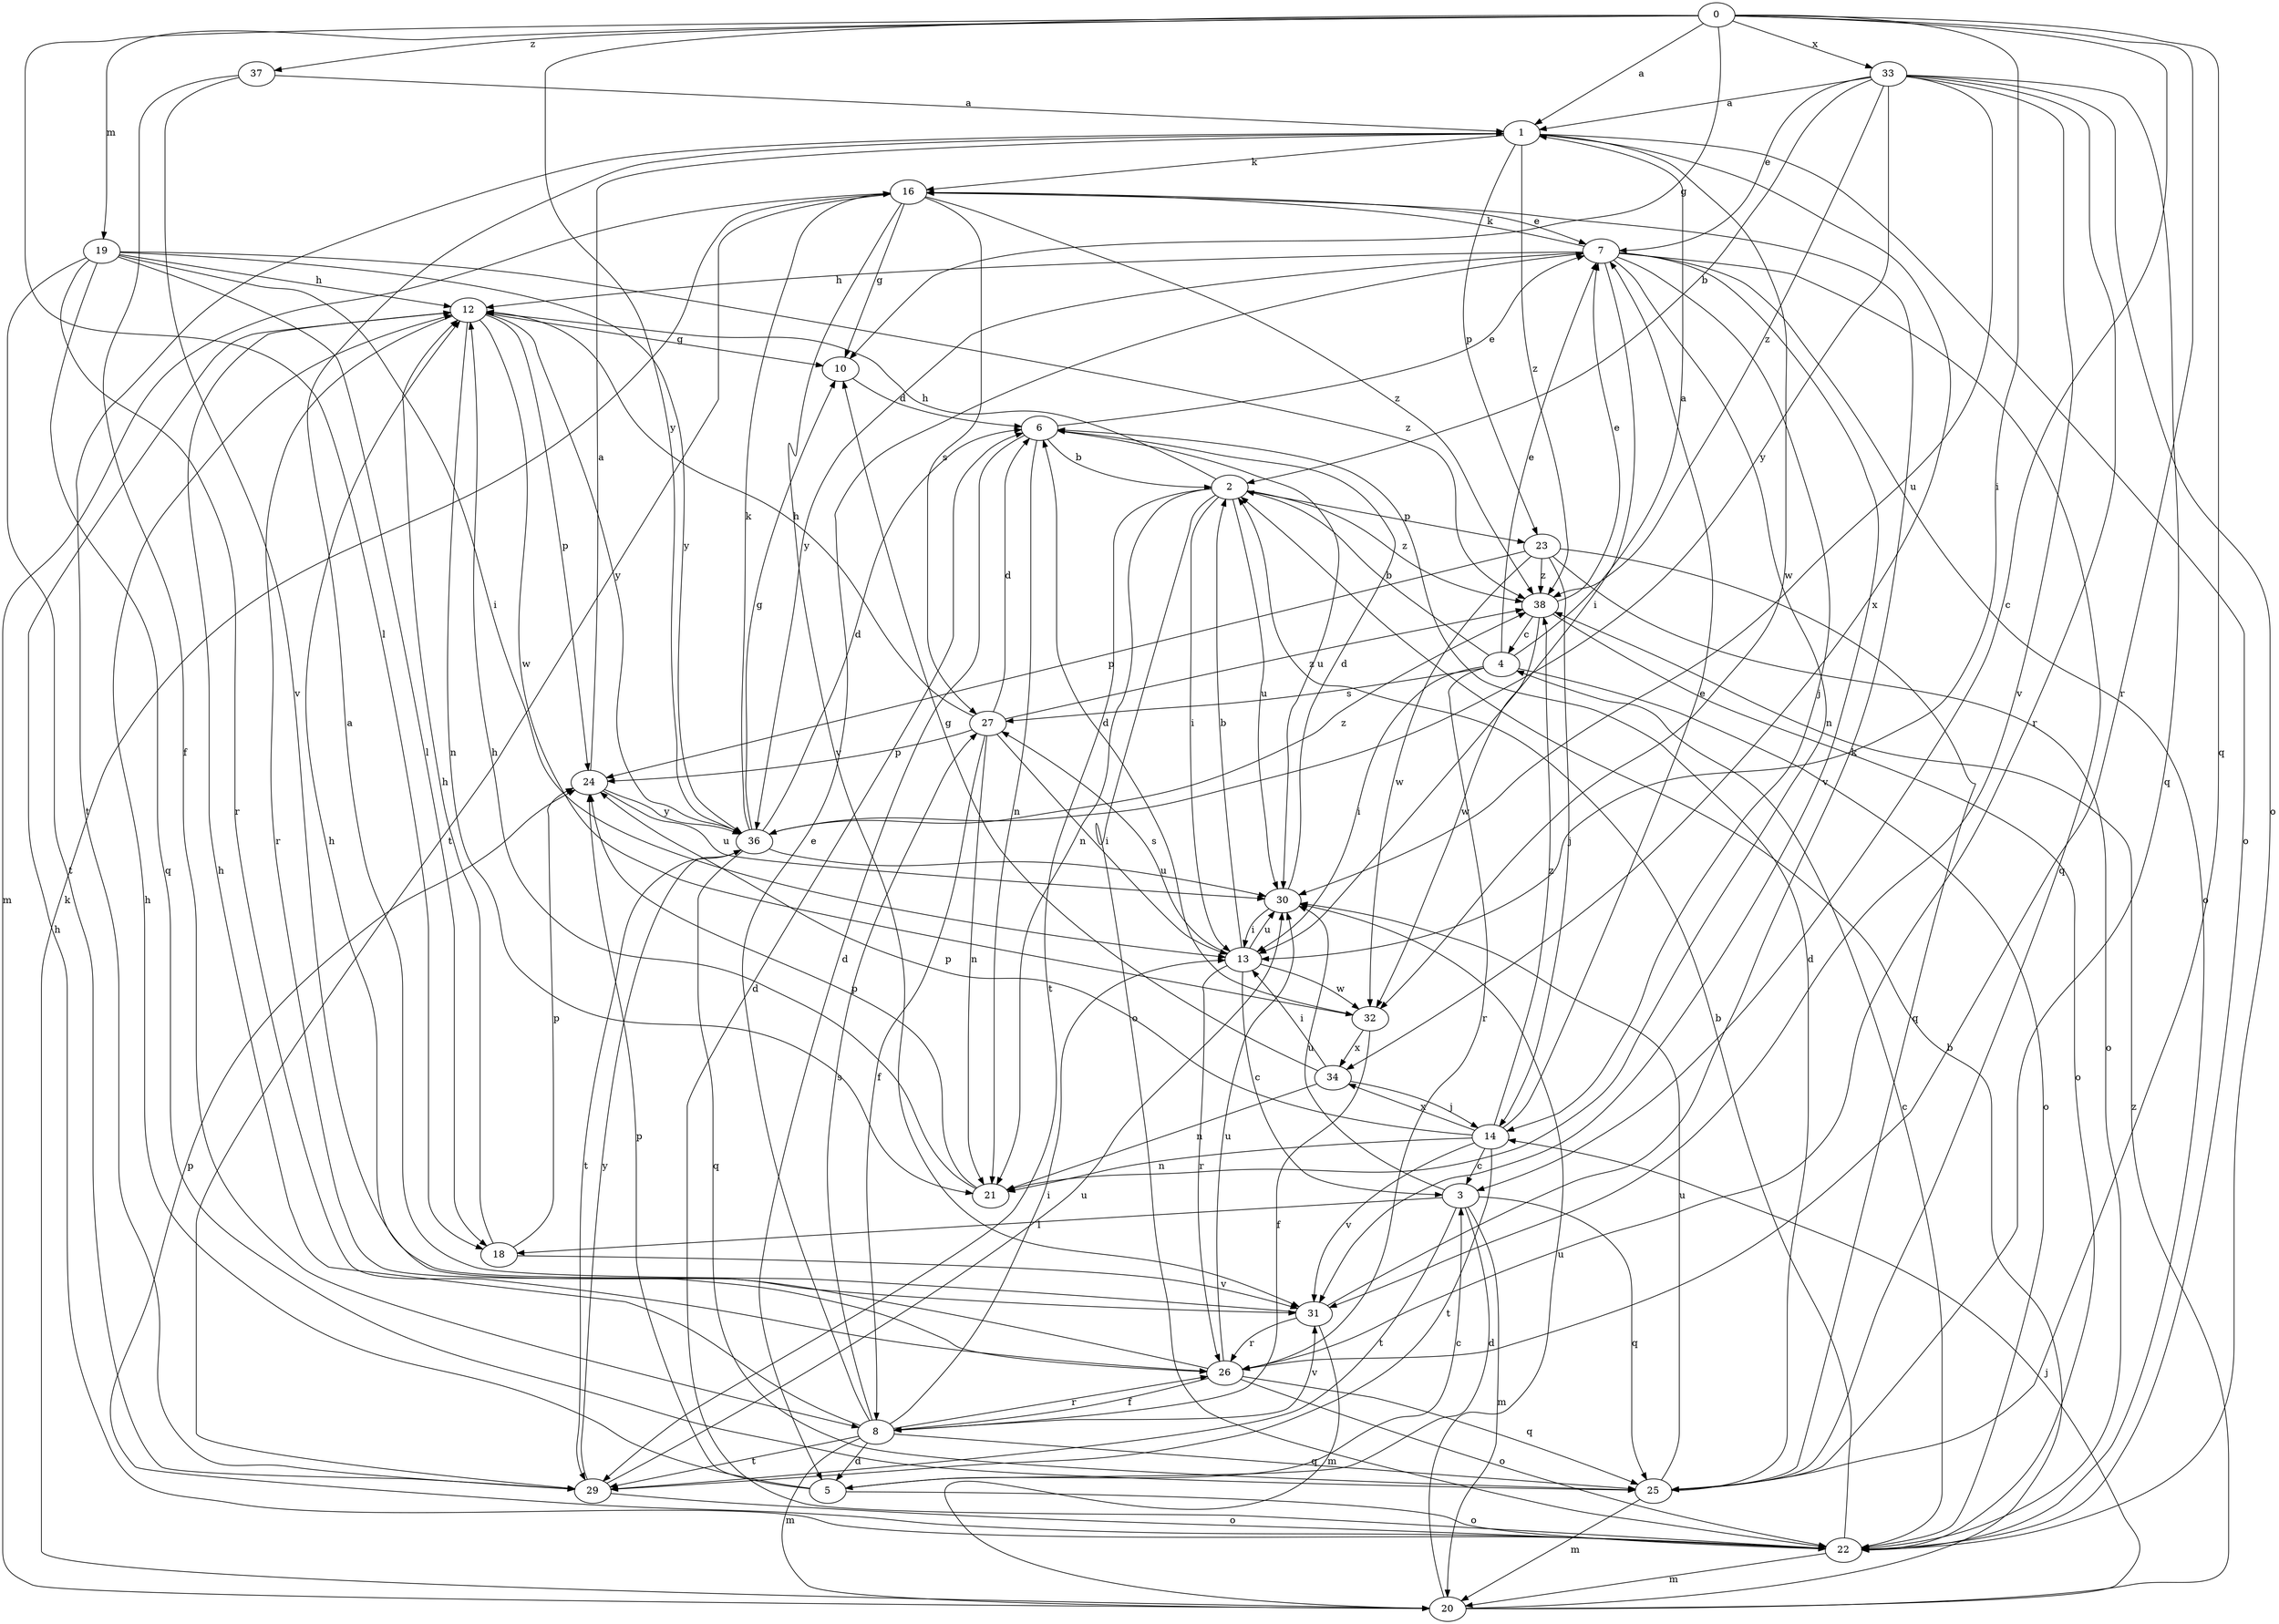 strict digraph  {
0;
1;
2;
3;
4;
5;
6;
7;
8;
10;
12;
13;
14;
16;
18;
19;
20;
21;
22;
23;
24;
25;
26;
27;
29;
30;
31;
32;
33;
34;
36;
37;
38;
0 -> 1  [label=a];
0 -> 3  [label=c];
0 -> 10  [label=g];
0 -> 13  [label=i];
0 -> 18  [label=l];
0 -> 19  [label=m];
0 -> 25  [label=q];
0 -> 26  [label=r];
0 -> 33  [label=x];
0 -> 36  [label=y];
0 -> 37  [label=z];
1 -> 16  [label=k];
1 -> 22  [label=o];
1 -> 23  [label=p];
1 -> 29  [label=t];
1 -> 32  [label=w];
1 -> 34  [label=x];
1 -> 38  [label=z];
2 -> 12  [label=h];
2 -> 13  [label=i];
2 -> 21  [label=n];
2 -> 22  [label=o];
2 -> 23  [label=p];
2 -> 29  [label=t];
2 -> 30  [label=u];
2 -> 38  [label=z];
3 -> 5  [label=d];
3 -> 18  [label=l];
3 -> 20  [label=m];
3 -> 25  [label=q];
3 -> 29  [label=t];
3 -> 30  [label=u];
4 -> 1  [label=a];
4 -> 2  [label=b];
4 -> 7  [label=e];
4 -> 13  [label=i];
4 -> 22  [label=o];
4 -> 26  [label=r];
4 -> 27  [label=s];
5 -> 3  [label=c];
5 -> 12  [label=h];
5 -> 22  [label=o];
5 -> 24  [label=p];
6 -> 2  [label=b];
6 -> 5  [label=d];
6 -> 7  [label=e];
6 -> 21  [label=n];
6 -> 30  [label=u];
7 -> 12  [label=h];
7 -> 13  [label=i];
7 -> 14  [label=j];
7 -> 16  [label=k];
7 -> 21  [label=n];
7 -> 22  [label=o];
7 -> 25  [label=q];
7 -> 31  [label=v];
7 -> 36  [label=y];
8 -> 5  [label=d];
8 -> 7  [label=e];
8 -> 12  [label=h];
8 -> 13  [label=i];
8 -> 20  [label=m];
8 -> 25  [label=q];
8 -> 26  [label=r];
8 -> 27  [label=s];
8 -> 29  [label=t];
8 -> 31  [label=v];
10 -> 6  [label=d];
12 -> 10  [label=g];
12 -> 21  [label=n];
12 -> 24  [label=p];
12 -> 26  [label=r];
12 -> 32  [label=w];
12 -> 36  [label=y];
13 -> 2  [label=b];
13 -> 3  [label=c];
13 -> 26  [label=r];
13 -> 27  [label=s];
13 -> 30  [label=u];
13 -> 32  [label=w];
14 -> 3  [label=c];
14 -> 7  [label=e];
14 -> 21  [label=n];
14 -> 24  [label=p];
14 -> 29  [label=t];
14 -> 31  [label=v];
14 -> 34  [label=x];
14 -> 38  [label=z];
16 -> 7  [label=e];
16 -> 10  [label=g];
16 -> 20  [label=m];
16 -> 27  [label=s];
16 -> 29  [label=t];
16 -> 31  [label=v];
16 -> 38  [label=z];
18 -> 12  [label=h];
18 -> 24  [label=p];
18 -> 31  [label=v];
19 -> 12  [label=h];
19 -> 13  [label=i];
19 -> 18  [label=l];
19 -> 25  [label=q];
19 -> 26  [label=r];
19 -> 29  [label=t];
19 -> 36  [label=y];
19 -> 38  [label=z];
20 -> 2  [label=b];
20 -> 14  [label=j];
20 -> 16  [label=k];
20 -> 30  [label=u];
20 -> 38  [label=z];
21 -> 12  [label=h];
21 -> 24  [label=p];
22 -> 2  [label=b];
22 -> 4  [label=c];
22 -> 6  [label=d];
22 -> 12  [label=h];
22 -> 20  [label=m];
22 -> 24  [label=p];
23 -> 14  [label=j];
23 -> 22  [label=o];
23 -> 24  [label=p];
23 -> 25  [label=q];
23 -> 32  [label=w];
23 -> 38  [label=z];
24 -> 1  [label=a];
24 -> 30  [label=u];
24 -> 36  [label=y];
25 -> 6  [label=d];
25 -> 20  [label=m];
25 -> 30  [label=u];
26 -> 8  [label=f];
26 -> 12  [label=h];
26 -> 22  [label=o];
26 -> 25  [label=q];
26 -> 30  [label=u];
27 -> 6  [label=d];
27 -> 8  [label=f];
27 -> 12  [label=h];
27 -> 13  [label=i];
27 -> 21  [label=n];
27 -> 24  [label=p];
27 -> 38  [label=z];
29 -> 22  [label=o];
29 -> 30  [label=u];
29 -> 36  [label=y];
30 -> 6  [label=d];
30 -> 13  [label=i];
31 -> 1  [label=a];
31 -> 16  [label=k];
31 -> 20  [label=m];
31 -> 26  [label=r];
32 -> 6  [label=d];
32 -> 8  [label=f];
32 -> 34  [label=x];
33 -> 1  [label=a];
33 -> 2  [label=b];
33 -> 7  [label=e];
33 -> 22  [label=o];
33 -> 25  [label=q];
33 -> 26  [label=r];
33 -> 30  [label=u];
33 -> 31  [label=v];
33 -> 36  [label=y];
33 -> 38  [label=z];
34 -> 10  [label=g];
34 -> 13  [label=i];
34 -> 14  [label=j];
34 -> 21  [label=n];
36 -> 6  [label=d];
36 -> 10  [label=g];
36 -> 16  [label=k];
36 -> 25  [label=q];
36 -> 29  [label=t];
36 -> 30  [label=u];
36 -> 38  [label=z];
37 -> 1  [label=a];
37 -> 8  [label=f];
37 -> 31  [label=v];
38 -> 4  [label=c];
38 -> 7  [label=e];
38 -> 22  [label=o];
38 -> 32  [label=w];
}
